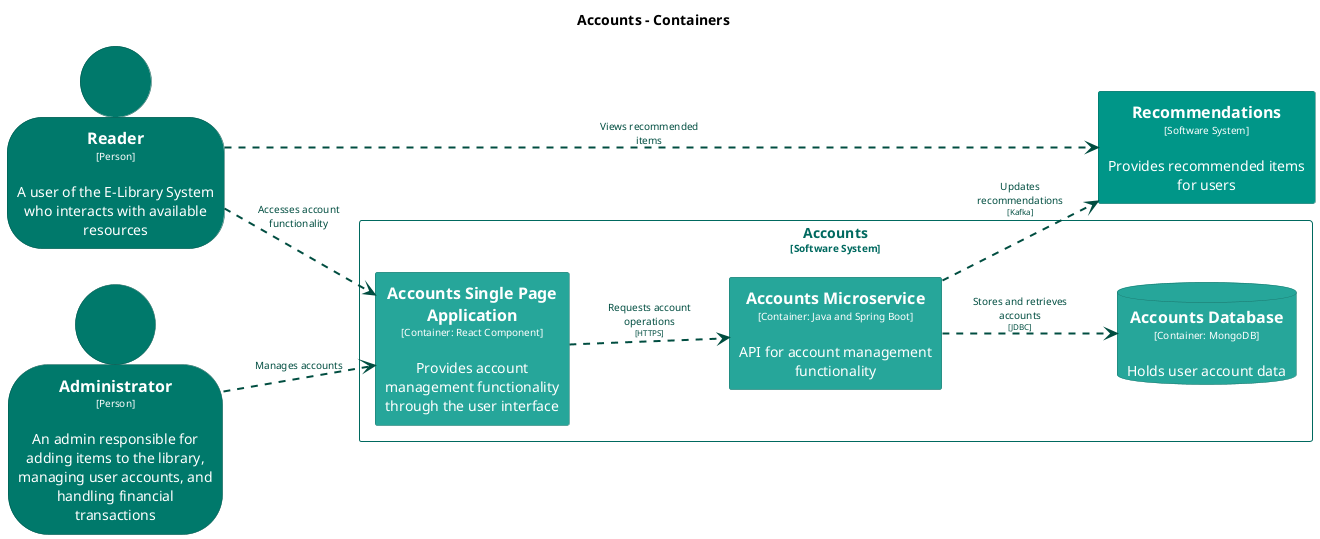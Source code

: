 @startuml
set separator none
title Accounts - Containers

left to right direction

skinparam {
  arrowFontSize 10
  defaultTextAlignment center
  wrapWidth 200
  maxMessageSize 100
}

hide stereotype

skinparam database<<Accounts.AccountsDatabase>> {
  BackgroundColor #26a69a
  FontColor #ffffff
  BorderColor #1a746b
  shadowing false
}
skinparam rectangle<<Accounts.AccountsMicroservice>> {
  BackgroundColor #26a69a
  FontColor #ffffff
  BorderColor #1a746b
  shadowing false
}
skinparam rectangle<<Accounts.AccountsSinglePageApplication>> {
  BackgroundColor #26a69a
  FontColor #ffffff
  BorderColor #1a746b
  shadowing false
}
skinparam person<<Administrator>> {
  BackgroundColor #00796b
  FontColor #ffffff
  BorderColor #00544a
  shadowing false
}
skinparam person<<Reader>> {
  BackgroundColor #00796b
  FontColor #ffffff
  BorderColor #00544a
  shadowing false
}
skinparam rectangle<<Recommendations>> {
  BackgroundColor #009688
  FontColor #ffffff
  BorderColor #00695f
  shadowing false
}
skinparam rectangle<<Accounts>> {
  BorderColor #00695f
  FontColor #00695f
  shadowing false
}

person "==Reader\n<size:10>[Person]</size>\n\nA user of the E-Library System who interacts with available resources" <<Reader>> as Reader
person "==Administrator\n<size:10>[Person]</size>\n\nAn admin responsible for adding items to the library, managing user accounts, and handling financial transactions" <<Administrator>> as Administrator
rectangle "==Recommendations\n<size:10>[Software System]</size>\n\nProvides recommended items for users" <<Recommendations>> as Recommendations

rectangle "Accounts\n<size:10>[Software System]</size>" <<Accounts>> {
  rectangle "==Accounts Single Page Application\n<size:10>[Container: React Component]</size>\n\nProvides account management functionality through the user interface" <<Accounts.AccountsSinglePageApplication>> as Accounts.AccountsSinglePageApplication
  rectangle "==Accounts Microservice\n<size:10>[Container: Java and Spring Boot]</size>\n\nAPI for account management functionality" <<Accounts.AccountsMicroservice>> as Accounts.AccountsMicroservice
  database "==Accounts Database\n<size:10>[Container: MongoDB]</size>\n\nHolds user account data" <<Accounts.AccountsDatabase>> as Accounts.AccountsDatabase
}

Reader .[#004d40,thickness=2].> Recommendations : "<color:#004d40>Views recommended items"
Reader .[#004d40,thickness=2].> Accounts.AccountsSinglePageApplication : "<color:#004d40>Accesses account functionality"
Administrator .[#004d40,thickness=2].> Accounts.AccountsSinglePageApplication : "<color:#004d40>Manages accounts"
Accounts.AccountsSinglePageApplication .[#004d40,thickness=2].> Accounts.AccountsMicroservice : "<color:#004d40>Requests account operations\n<color:#004d40><size:8>[HTTPS]</size>"
Accounts.AccountsMicroservice .[#004d40,thickness=2].> Accounts.AccountsDatabase : "<color:#004d40>Stores and retrieves accounts\n<color:#004d40><size:8>[JDBC]</size>"
Accounts.AccountsMicroservice .[#004d40,thickness=2].> Recommendations : "<color:#004d40>Updates recommendations\n<color:#004d40><size:8>[Kafka]</size>"
@enduml